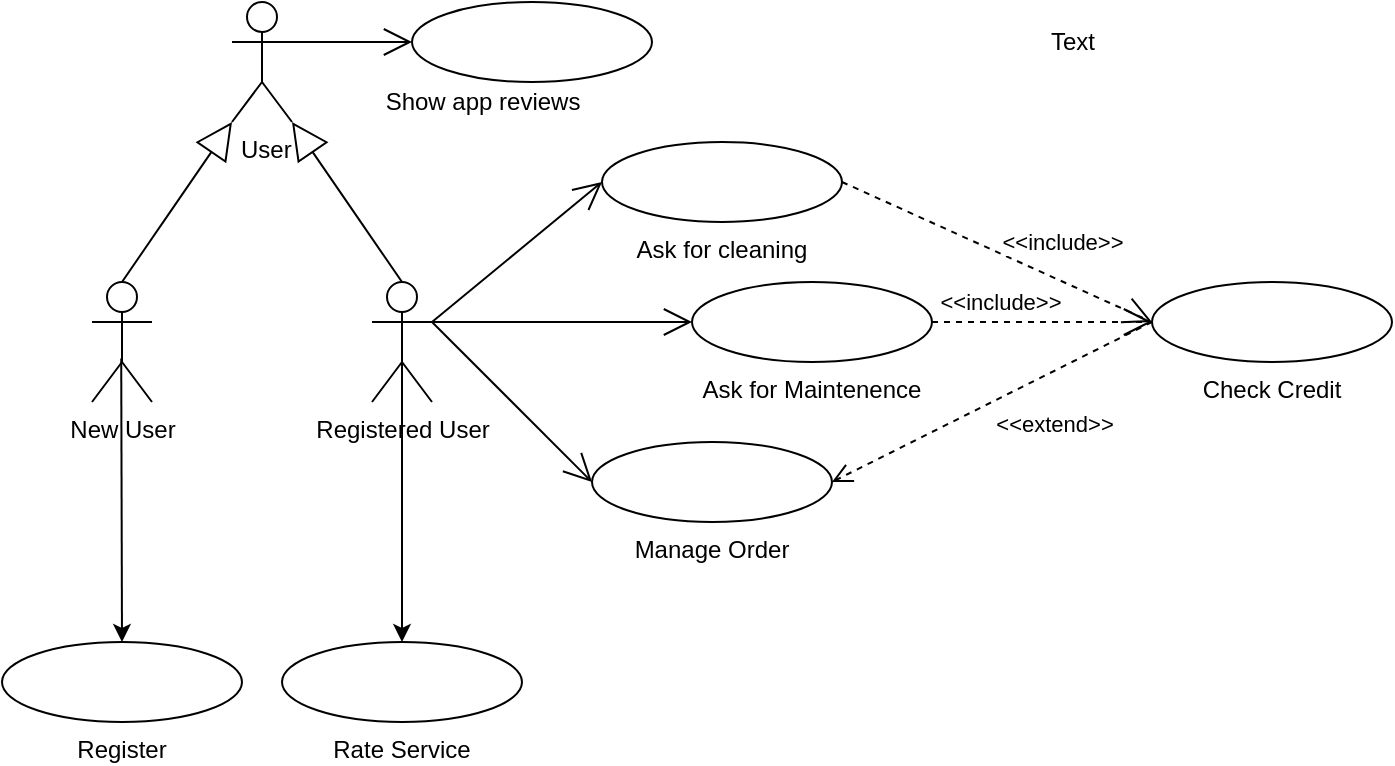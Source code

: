<mxfile version="15.8.7" type="github" pages="5">
  <diagram name="case diagram" id="Gijq7qDvpiLWK-LD0Xt9">
    <mxGraphModel dx="1422" dy="766" grid="1" gridSize="10" guides="1" tooltips="1" connect="1" arrows="1" fold="1" page="1" pageScale="1" pageWidth="850" pageHeight="1100" math="0" shadow="0">
      <root>
        <mxCell id="0" />
        <mxCell id="1" parent="0" />
        <mxCell id="Y08wk3QRID_6aoynp0Ck-1" value="&amp;nbsp;User" style="shape=umlActor;verticalLabelPosition=bottom;verticalAlign=top;html=1;outlineConnect=0;" parent="1" vertex="1">
          <mxGeometry x="120" y="60" width="30" height="60" as="geometry" />
        </mxCell>
        <mxCell id="Y08wk3QRID_6aoynp0Ck-2" value="New User" style="shape=umlActor;verticalLabelPosition=bottom;verticalAlign=top;html=1;outlineConnect=0;movable=1;" parent="1" vertex="1">
          <mxGeometry x="50" y="200" width="30" height="60" as="geometry" />
        </mxCell>
        <mxCell id="Y08wk3QRID_6aoynp0Ck-4" value="Registered User" style="shape=umlActor;verticalLabelPosition=bottom;verticalAlign=top;html=1;outlineConnect=0;movable=1;" parent="1" vertex="1">
          <mxGeometry x="190" y="200" width="30" height="60" as="geometry" />
        </mxCell>
        <mxCell id="Y08wk3QRID_6aoynp0Ck-7" value="" style="ellipse;whiteSpace=wrap;html=1;" parent="1" vertex="1">
          <mxGeometry x="210" y="60" width="120" height="40" as="geometry" />
        </mxCell>
        <mxCell id="Y08wk3QRID_6aoynp0Ck-8" value="Ask for cleaning" style="ellipse;whiteSpace=wrap;html=1;verticalAlign=top;labelPosition=center;verticalLabelPosition=bottom;align=center;movable=1;" parent="1" vertex="1">
          <mxGeometry x="305" y="130" width="120" height="40" as="geometry" />
        </mxCell>
        <mxCell id="Y08wk3QRID_6aoynp0Ck-15" value="Show app reviews" style="text;html=1;resizable=0;autosize=1;align=center;verticalAlign=middle;points=[];fillColor=none;strokeColor=none;rounded=0;movable=1;" parent="1" vertex="1">
          <mxGeometry x="190" y="100" width="110" height="20" as="geometry" />
        </mxCell>
        <mxCell id="Y08wk3QRID_6aoynp0Ck-20" value="Text" style="text;html=1;resizable=0;autosize=1;align=center;verticalAlign=middle;points=[];fillColor=none;strokeColor=none;rounded=0;" parent="1" vertex="1">
          <mxGeometry x="520" y="70" width="40" height="20" as="geometry" />
        </mxCell>
        <mxCell id="Y08wk3QRID_6aoynp0Ck-23" value="Ask for Maintenence" style="ellipse;whiteSpace=wrap;html=1;verticalAlign=top;labelPosition=center;verticalLabelPosition=bottom;align=center;movable=1;" parent="1" vertex="1">
          <mxGeometry x="350" y="200" width="120" height="40" as="geometry" />
        </mxCell>
        <mxCell id="Y08wk3QRID_6aoynp0Ck-24" value="Manage Order" style="ellipse;whiteSpace=wrap;html=1;verticalAlign=top;labelPosition=center;verticalLabelPosition=bottom;align=center;movable=1;" parent="1" vertex="1">
          <mxGeometry x="300" y="280" width="120" height="40" as="geometry" />
        </mxCell>
        <mxCell id="Y08wk3QRID_6aoynp0Ck-25" value="Rate Service" style="ellipse;whiteSpace=wrap;html=1;verticalAlign=top;labelPosition=center;verticalLabelPosition=bottom;align=center;movable=1;" parent="1" vertex="1">
          <mxGeometry x="145" y="380" width="120" height="40" as="geometry" />
        </mxCell>
        <mxCell id="Y08wk3QRID_6aoynp0Ck-26" value="Register" style="ellipse;whiteSpace=wrap;html=1;verticalAlign=top;labelPosition=center;verticalLabelPosition=bottom;align=center;movable=1;" parent="1" vertex="1">
          <mxGeometry x="5" y="380" width="120" height="40" as="geometry" />
        </mxCell>
        <mxCell id="Y08wk3QRID_6aoynp0Ck-28" value="Check Credit" style="ellipse;whiteSpace=wrap;html=1;verticalAlign=top;labelPosition=center;verticalLabelPosition=bottom;align=center;movable=1;" parent="1" vertex="1">
          <mxGeometry x="580" y="200" width="120" height="40" as="geometry" />
        </mxCell>
        <mxCell id="Y08wk3QRID_6aoynp0Ck-29" value="" style="endArrow=classic;html=1;rounded=0;exitX=0.487;exitY=0.637;exitDx=0;exitDy=0;exitPerimeter=0;entryX=0.5;entryY=0;entryDx=0;entryDy=0;movable=1;" parent="1" source="Y08wk3QRID_6aoynp0Ck-2" target="Y08wk3QRID_6aoynp0Ck-26" edge="1">
          <mxGeometry width="50" height="50" relative="1" as="geometry">
            <mxPoint x="80" y="350" as="sourcePoint" />
            <mxPoint x="130" y="300" as="targetPoint" />
          </mxGeometry>
        </mxCell>
        <mxCell id="Y08wk3QRID_6aoynp0Ck-31" value="" style="endArrow=classic;html=1;rounded=0;entryX=0.5;entryY=0;entryDx=0;entryDy=0;movable=1;exitX=0.5;exitY=0.5;exitDx=0;exitDy=0;exitPerimeter=0;" parent="1" source="Y08wk3QRID_6aoynp0Ck-4" target="Y08wk3QRID_6aoynp0Ck-25" edge="1">
          <mxGeometry width="50" height="50" relative="1" as="geometry">
            <mxPoint x="140" y="250" as="sourcePoint" />
            <mxPoint x="240" y="290" as="targetPoint" />
          </mxGeometry>
        </mxCell>
        <mxCell id="Y08wk3QRID_6aoynp0Ck-34" value="" style="endArrow=block;endSize=16;endFill=0;html=1;rounded=0;exitX=0.5;exitY=0;exitDx=0;exitDy=0;exitPerimeter=0;entryX=0;entryY=1;entryDx=0;entryDy=0;entryPerimeter=0;movable=1;" parent="1" source="Y08wk3QRID_6aoynp0Ck-2" target="Y08wk3QRID_6aoynp0Ck-1" edge="1">
          <mxGeometry width="160" relative="1" as="geometry">
            <mxPoint x="-40" y="170" as="sourcePoint" />
            <mxPoint x="120" y="170" as="targetPoint" />
          </mxGeometry>
        </mxCell>
        <mxCell id="Y08wk3QRID_6aoynp0Ck-35" value="" style="endArrow=block;endSize=16;endFill=0;html=1;rounded=0;exitX=0.5;exitY=0;exitDx=0;exitDy=0;exitPerimeter=0;entryX=1;entryY=1;entryDx=0;entryDy=0;entryPerimeter=0;movable=1;" parent="1" source="Y08wk3QRID_6aoynp0Ck-4" target="Y08wk3QRID_6aoynp0Ck-1" edge="1">
          <mxGeometry width="160" relative="1" as="geometry">
            <mxPoint x="130" y="180" as="sourcePoint" />
            <mxPoint x="290" y="180" as="targetPoint" />
          </mxGeometry>
        </mxCell>
        <mxCell id="XgKdybuxsY9f9tBJWYD8-1" value="&amp;lt;&amp;lt;include&amp;gt;&amp;gt;" style="endArrow=open;endSize=12;dashed=1;rounded=0;entryX=0;entryY=0.5;entryDx=0;entryDy=0;exitX=1;exitY=0.5;exitDx=0;exitDy=0;strokeWidth=1;spacingTop=0;spacing=0;spacingBottom=0;html=1;" parent="1" source="Y08wk3QRID_6aoynp0Ck-8" target="Y08wk3QRID_6aoynp0Ck-28" edge="1">
          <mxGeometry x="0.331" y="18" width="160" relative="1" as="geometry">
            <mxPoint x="430" y="160" as="sourcePoint" />
            <mxPoint x="590" y="160" as="targetPoint" />
            <mxPoint as="offset" />
          </mxGeometry>
        </mxCell>
        <mxCell id="XgKdybuxsY9f9tBJWYD8-2" value="&amp;lt;&amp;lt;extend&amp;gt;&amp;gt;" style="html=1;verticalAlign=bottom;endArrow=open;dashed=1;endSize=8;rounded=0;exitX=0;exitY=0.5;exitDx=0;exitDy=0;entryX=1;entryY=0.5;entryDx=0;entryDy=0;" parent="1" source="Y08wk3QRID_6aoynp0Ck-28" target="Y08wk3QRID_6aoynp0Ck-24" edge="1">
          <mxGeometry x="-0.2" y="31" relative="1" as="geometry">
            <mxPoint x="530" y="320" as="sourcePoint" />
            <mxPoint x="450" y="320" as="targetPoint" />
            <Array as="points">
              <mxPoint x="500" y="260" />
            </Array>
            <mxPoint x="1" as="offset" />
          </mxGeometry>
        </mxCell>
        <mxCell id="XgKdybuxsY9f9tBJWYD8-8" value="&amp;lt;&amp;lt;include&amp;gt;&amp;gt;" style="endArrow=open;endSize=12;dashed=1;rounded=0;exitX=1;exitY=0.5;exitDx=0;exitDy=0;strokeWidth=1;spacingTop=0;spacing=0;spacingBottom=0;html=1;" parent="1" source="Y08wk3QRID_6aoynp0Ck-23" edge="1">
          <mxGeometry x="-0.385" y="10" width="160" relative="1" as="geometry">
            <mxPoint x="420" y="160" as="sourcePoint" />
            <mxPoint x="580" y="220" as="targetPoint" />
            <mxPoint as="offset" />
          </mxGeometry>
        </mxCell>
        <mxCell id="XgKdybuxsY9f9tBJWYD8-9" value="" style="endArrow=open;endFill=1;endSize=12;html=1;rounded=0;fontSize=13;strokeWidth=1;exitX=1;exitY=0.333;exitDx=0;exitDy=0;exitPerimeter=0;entryX=0;entryY=0.5;entryDx=0;entryDy=0;" parent="1" source="Y08wk3QRID_6aoynp0Ck-1" target="Y08wk3QRID_6aoynp0Ck-7" edge="1">
          <mxGeometry width="160" relative="1" as="geometry">
            <mxPoint x="280" y="450" as="sourcePoint" />
            <mxPoint x="440" y="450" as="targetPoint" />
          </mxGeometry>
        </mxCell>
        <mxCell id="XgKdybuxsY9f9tBJWYD8-10" value="" style="endArrow=open;endFill=1;endSize=12;html=1;rounded=0;fontSize=13;strokeWidth=1;entryX=0;entryY=0.5;entryDx=0;entryDy=0;exitX=1;exitY=0.333;exitDx=0;exitDy=0;exitPerimeter=0;" parent="1" source="Y08wk3QRID_6aoynp0Ck-4" target="Y08wk3QRID_6aoynp0Ck-24" edge="1">
          <mxGeometry width="160" relative="1" as="geometry">
            <mxPoint x="200" y="220" as="sourcePoint" />
            <mxPoint x="200" y="90" as="targetPoint" />
          </mxGeometry>
        </mxCell>
        <mxCell id="XgKdybuxsY9f9tBJWYD8-11" value="" style="endArrow=open;endFill=1;endSize=12;html=1;rounded=0;fontSize=13;strokeWidth=1;exitX=1;exitY=0.333;exitDx=0;exitDy=0;exitPerimeter=0;entryX=0;entryY=0.5;entryDx=0;entryDy=0;" parent="1" source="Y08wk3QRID_6aoynp0Ck-4" target="Y08wk3QRID_6aoynp0Ck-8" edge="1">
          <mxGeometry width="160" relative="1" as="geometry">
            <mxPoint x="160" y="100" as="sourcePoint" />
            <mxPoint x="210" y="100" as="targetPoint" />
          </mxGeometry>
        </mxCell>
        <mxCell id="XgKdybuxsY9f9tBJWYD8-12" value="" style="endArrow=open;endFill=1;endSize=12;html=1;rounded=0;fontSize=13;strokeWidth=1;exitX=1;exitY=0.333;exitDx=0;exitDy=0;exitPerimeter=0;entryX=0;entryY=0.5;entryDx=0;entryDy=0;" parent="1" source="Y08wk3QRID_6aoynp0Ck-4" target="Y08wk3QRID_6aoynp0Ck-23" edge="1">
          <mxGeometry width="160" relative="1" as="geometry">
            <mxPoint x="170" y="110" as="sourcePoint" />
            <mxPoint x="220" y="110" as="targetPoint" />
          </mxGeometry>
        </mxCell>
      </root>
    </mxGraphModel>
  </diagram>
  <diagram name="Rate" id="TMRG63shAnXFpiIUeO6N">
    <mxGraphModel dx="1038" dy="579" grid="1" gridSize="10" guides="1" tooltips="1" connect="1" arrows="1" fold="1" page="1" pageScale="1" pageWidth="850" pageHeight="1100" background="none" math="0" shadow="0">
      <root>
        <mxCell id="b0QggLXN9zcAGgmRZ5NT-0" />
        <mxCell id="b0QggLXN9zcAGgmRZ5NT-1" parent="b0QggLXN9zcAGgmRZ5NT-0" />
        <mxCell id="XAcD_1vlL-8pBsXDhlGb-1" value="&lt;b style=&quot;line-height: 1.2&quot;&gt;&lt;font style=&quot;font-size: 15px&quot;&gt;Enter Service ID&lt;/font&gt;&lt;/b&gt;" style="strokeWidth=1;html=1;shape=mxgraph.flowchart.terminator;whiteSpace=wrap;shadow=0;glass=0;sketch=0;gradientColor=none;" parent="b0QggLXN9zcAGgmRZ5NT-1" vertex="1">
          <mxGeometry x="117.5" y="70" width="165" height="50" as="geometry" />
        </mxCell>
        <mxCell id="XAcD_1vlL-8pBsXDhlGb-2" value="" style="ellipse;whiteSpace=wrap;html=1;aspect=fixed;shadow=0;glass=0;sketch=0;strokeColor=default;strokeWidth=0;flipV=1;flipH=1;labelBackgroundColor=default;gradientColor=#ffffff;" parent="b0QggLXN9zcAGgmRZ5NT-1" vertex="1">
          <mxGeometry x="185" y="10" width="30" height="30" as="geometry" />
        </mxCell>
        <mxCell id="XAcD_1vlL-8pBsXDhlGb-3" value="Valid" style="rhombus;whiteSpace=wrap;html=1;shadow=0;glass=0;labelBackgroundColor=default;sketch=0;strokeColor=default;strokeWidth=1;perimeterSpacing=0;" parent="b0QggLXN9zcAGgmRZ5NT-1" vertex="1">
          <mxGeometry x="161.75" y="240" width="80" height="50" as="geometry" />
        </mxCell>
        <mxCell id="dv-Jq8858sxeqTXLYYpY-0" value="&lt;b&gt;&lt;font style=&quot;font-size: 15px&quot;&gt;Search Service&amp;nbsp;&lt;/font&gt;&lt;/b&gt;" style="strokeWidth=1;html=1;shape=mxgraph.flowchart.terminator;whiteSpace=wrap;shadow=0;glass=0;sketch=0;gradientColor=none;fontSize=12;" parent="b0QggLXN9zcAGgmRZ5NT-1" vertex="1">
          <mxGeometry x="121" y="160" width="161.5" height="50" as="geometry" />
        </mxCell>
        <mxCell id="dv-Jq8858sxeqTXLYYpY-1" value="&lt;b&gt;&lt;font style=&quot;font-size: 15px&quot;&gt;Search service&amp;nbsp;&lt;br&gt;appointment&lt;br&gt;&lt;/font&gt;&lt;/b&gt;" style="strokeWidth=1;html=1;shape=mxgraph.flowchart.terminator;whiteSpace=wrap;shadow=0;glass=0;sketch=0;gradientColor=none;" parent="b0QggLXN9zcAGgmRZ5NT-1" vertex="1">
          <mxGeometry x="109.25" y="330" width="185" height="50" as="geometry" />
        </mxCell>
        <mxCell id="dv-Jq8858sxeqTXLYYpY-2" value="&lt;span&gt;Valid&lt;/span&gt;" style="rhombus;whiteSpace=wrap;html=1;shadow=0;glass=0;labelBackgroundColor=default;sketch=0;strokeColor=default;strokeWidth=1;perimeterSpacing=0;" parent="b0QggLXN9zcAGgmRZ5NT-1" vertex="1">
          <mxGeometry x="161.75" y="410" width="80" height="50" as="geometry" />
        </mxCell>
        <mxCell id="dv-Jq8858sxeqTXLYYpY-3" value="&lt;b&gt;&lt;font style=&quot;font-size: 15px&quot;&gt;Rate Service&lt;/font&gt;&lt;/b&gt;" style="strokeWidth=1;html=1;shape=mxgraph.flowchart.terminator;whiteSpace=wrap;shadow=0;glass=0;sketch=0;gradientColor=none;" parent="b0QggLXN9zcAGgmRZ5NT-1" vertex="1">
          <mxGeometry x="109.25" y="500" width="185" height="50" as="geometry" />
        </mxCell>
        <mxCell id="dv-Jq8858sxeqTXLYYpY-6" value="" style="endArrow=open;endFill=1;endSize=12;html=1;rounded=0;exitX=0.5;exitY=1;exitDx=0;exitDy=0;exitPerimeter=0;entryX=0.5;entryY=0;entryDx=0;entryDy=0;" parent="b0QggLXN9zcAGgmRZ5NT-1" source="dv-Jq8858sxeqTXLYYpY-0" target="XAcD_1vlL-8pBsXDhlGb-3" edge="1">
          <mxGeometry width="160" relative="1" as="geometry">
            <mxPoint x="250" y="220" as="sourcePoint" />
            <mxPoint x="410" y="220" as="targetPoint" />
          </mxGeometry>
        </mxCell>
        <mxCell id="dv-Jq8858sxeqTXLYYpY-7" value="" style="endArrow=open;endFill=1;endSize=12;html=1;rounded=0;exitX=0.5;exitY=1;exitDx=0;exitDy=0;entryX=0.5;entryY=0;entryDx=0;entryDy=0;entryPerimeter=0;" parent="b0QggLXN9zcAGgmRZ5NT-1" source="XAcD_1vlL-8pBsXDhlGb-2" target="XAcD_1vlL-8pBsXDhlGb-1" edge="1">
          <mxGeometry width="160" relative="1" as="geometry">
            <mxPoint x="260" y="70" as="sourcePoint" />
            <mxPoint x="420" y="70" as="targetPoint" />
          </mxGeometry>
        </mxCell>
        <mxCell id="dv-Jq8858sxeqTXLYYpY-8" value="" style="endArrow=open;endFill=1;endSize=12;html=1;rounded=0;exitX=0.5;exitY=1;exitDx=0;exitDy=0;exitPerimeter=0;" parent="b0QggLXN9zcAGgmRZ5NT-1" source="XAcD_1vlL-8pBsXDhlGb-1" edge="1">
          <mxGeometry width="160" relative="1" as="geometry">
            <mxPoint x="199.5" y="140" as="sourcePoint" />
            <mxPoint x="200" y="160" as="targetPoint" />
            <Array as="points" />
          </mxGeometry>
        </mxCell>
        <mxCell id="dv-Jq8858sxeqTXLYYpY-9" value="yes" style="endArrow=open;endFill=1;endSize=12;html=1;rounded=0;entryX=0.5;entryY=0;entryDx=0;entryDy=0;entryPerimeter=0;exitX=0.5;exitY=1;exitDx=0;exitDy=0;" parent="b0QggLXN9zcAGgmRZ5NT-1" source="XAcD_1vlL-8pBsXDhlGb-3" target="dv-Jq8858sxeqTXLYYpY-1" edge="1">
          <mxGeometry x="-0.333" y="18" width="160" relative="1" as="geometry">
            <mxPoint x="200" y="300" as="sourcePoint" />
            <mxPoint x="211.75" y="260" as="targetPoint" />
            <mxPoint as="offset" />
          </mxGeometry>
        </mxCell>
        <mxCell id="dv-Jq8858sxeqTXLYYpY-10" value="yes" style="endArrow=open;endFill=1;endSize=12;html=1;rounded=0;exitX=0.5;exitY=1;exitDx=0;exitDy=0;entryX=0.5;entryY=0;entryDx=0;entryDy=0;entryPerimeter=0;" parent="b0QggLXN9zcAGgmRZ5NT-1" source="dv-Jq8858sxeqTXLYYpY-2" target="dv-Jq8858sxeqTXLYYpY-3" edge="1">
          <mxGeometry x="-0.007" y="-12" width="160" relative="1" as="geometry">
            <mxPoint x="189.5" y="470" as="sourcePoint" />
            <mxPoint x="189.5" y="530" as="targetPoint" />
            <Array as="points">
              <mxPoint x="202" y="480" />
            </Array>
            <mxPoint as="offset" />
          </mxGeometry>
        </mxCell>
        <mxCell id="dv-Jq8858sxeqTXLYYpY-13" style="edgeStyle=orthogonalEdgeStyle;rounded=0;orthogonalLoop=1;jettySize=auto;html=1;exitX=0.5;exitY=1;exitDx=0;exitDy=0;fontSize=14;fontColor=default;" parent="b0QggLXN9zcAGgmRZ5NT-1" edge="1">
          <mxGeometry relative="1" as="geometry">
            <mxPoint x="510" y="260" as="sourcePoint" />
            <mxPoint x="510" y="260" as="targetPoint" />
          </mxGeometry>
        </mxCell>
        <mxCell id="dv-Jq8858sxeqTXLYYpY-14" value="&lt;p style=&quot;line-height: 1.7&quot;&gt;Services&lt;br&gt;[Reated]&lt;/p&gt;" style="whiteSpace=wrap;html=1;aspect=fixed;rounded=0;shadow=0;glass=0;labelBackgroundColor=#FFFFFF;labelBorderColor=none;sketch=0;fontSize=14;fontColor=default;strokeColor=rgba(0, 0, 0, 1);strokeWidth=1;fillColor=default;gradientColor=none;" parent="b0QggLXN9zcAGgmRZ5NT-1" vertex="1">
          <mxGeometry x="470" y="480" width="80" height="80" as="geometry" />
        </mxCell>
        <mxCell id="dv-Jq8858sxeqTXLYYpY-15" value="&lt;p style=&quot;line-height: 1.7&quot;&gt;Services&lt;br&gt;[Confirmed]&lt;/p&gt;" style="whiteSpace=wrap;html=1;aspect=fixed;rounded=0;shadow=0;glass=0;labelBackgroundColor=#FFFFFF;labelBorderColor=none;sketch=0;fontSize=14;fontColor=default;strokeColor=rgba(0, 0, 0, 1);strokeWidth=1;fillColor=default;gradientColor=none;" parent="b0QggLXN9zcAGgmRZ5NT-1" vertex="1">
          <mxGeometry x="460" y="145" width="80" height="80" as="geometry" />
        </mxCell>
        <mxCell id="dv-Jq8858sxeqTXLYYpY-16" value="" style="endArrow=open;endSize=12;dashed=1;html=1;rounded=0;fontSize=14;fontColor=default;exitX=0;exitY=0.5;exitDx=0;exitDy=0;entryX=1;entryY=0.5;entryDx=0;entryDy=0;entryPerimeter=0;" parent="b0QggLXN9zcAGgmRZ5NT-1" source="dv-Jq8858sxeqTXLYYpY-15" target="dv-Jq8858sxeqTXLYYpY-0" edge="1">
          <mxGeometry width="160" relative="1" as="geometry">
            <mxPoint x="370" y="240" as="sourcePoint" />
            <mxPoint x="430" y="120" as="targetPoint" />
          </mxGeometry>
        </mxCell>
        <mxCell id="dv-Jq8858sxeqTXLYYpY-18" value="" style="endArrow=open;endFill=1;endSize=12;html=1;rounded=0;entryX=0.5;entryY=0;entryDx=0;entryDy=0;exitX=0.5;exitY=1;exitDx=0;exitDy=0;exitPerimeter=0;" parent="b0QggLXN9zcAGgmRZ5NT-1" source="dv-Jq8858sxeqTXLYYpY-1" target="dv-Jq8858sxeqTXLYYpY-2" edge="1">
          <mxGeometry width="160" relative="1" as="geometry">
            <mxPoint x="201.25" y="395" as="sourcePoint" />
            <mxPoint x="201.25" y="425" as="targetPoint" />
          </mxGeometry>
        </mxCell>
        <mxCell id="dv-Jq8858sxeqTXLYYpY-19" value="No" style="endArrow=open;endFill=1;endSize=12;html=1;rounded=0;entryX=0;entryY=0.5;entryDx=0;entryDy=0;entryPerimeter=0;exitX=0;exitY=0.5;exitDx=0;exitDy=0;" parent="b0QggLXN9zcAGgmRZ5NT-1" target="XAcD_1vlL-8pBsXDhlGb-1" edge="1" source="XAcD_1vlL-8pBsXDhlGb-3">
          <mxGeometry x="0.008" y="-9" width="160" relative="1" as="geometry">
            <mxPoint x="161.75" y="275" as="sourcePoint" />
            <mxPoint x="81.75" y="105" as="targetPoint" />
            <Array as="points">
              <mxPoint x="80" y="265" />
              <mxPoint x="80" y="105" />
              <mxPoint x="80" y="95" />
            </Array>
            <mxPoint as="offset" />
          </mxGeometry>
        </mxCell>
        <mxCell id="dv-Jq8858sxeqTXLYYpY-20" value="" style="endArrow=open;endFill=1;endSize=12;html=1;rounded=0;entryX=1;entryY=0.5;entryDx=0;entryDy=0;entryPerimeter=0;exitX=1;exitY=0.5;exitDx=0;exitDy=0;" parent="b0QggLXN9zcAGgmRZ5NT-1" source="dv-Jq8858sxeqTXLYYpY-2" target="XAcD_1vlL-8pBsXDhlGb-1" edge="1">
          <mxGeometry width="160" relative="1" as="geometry">
            <mxPoint x="411.75" y="300" as="sourcePoint" />
            <mxPoint x="367.5" y="130" as="targetPoint" />
            <Array as="points">
              <mxPoint x="320" y="430" />
              <mxPoint x="320" y="95" />
            </Array>
          </mxGeometry>
        </mxCell>
        <mxCell id="WsIFQlu_9p5Lp-gEpRrY-0" value="No" style="edgeLabel;html=1;align=center;verticalAlign=middle;resizable=0;points=[];fontSize=13;" vertex="1" connectable="0" parent="dv-Jq8858sxeqTXLYYpY-20">
          <mxGeometry x="-0.926" y="-1" relative="1" as="geometry">
            <mxPoint y="9" as="offset" />
          </mxGeometry>
        </mxCell>
        <mxCell id="dv-Jq8858sxeqTXLYYpY-21" value="" style="endArrow=open;endSize=12;dashed=1;html=1;rounded=0;fontSize=14;fontColor=default;entryX=1;entryY=0.5;entryDx=0;entryDy=0;entryPerimeter=0;exitX=0;exitY=0.5;exitDx=0;exitDy=0;" parent="b0QggLXN9zcAGgmRZ5NT-1" source="dv-Jq8858sxeqTXLYYpY-15" target="dv-Jq8858sxeqTXLYYpY-1" edge="1">
          <mxGeometry width="160" relative="1" as="geometry">
            <mxPoint x="490" y="200" as="sourcePoint" />
            <mxPoint x="292.5" y="195" as="targetPoint" />
          </mxGeometry>
        </mxCell>
        <mxCell id="dv-Jq8858sxeqTXLYYpY-22" value="" style="endArrow=open;endSize=12;dashed=1;html=1;rounded=0;fontSize=14;fontColor=default;exitX=1;exitY=0.5;exitDx=0;exitDy=0;exitPerimeter=0;" parent="b0QggLXN9zcAGgmRZ5NT-1" source="dv-Jq8858sxeqTXLYYpY-3" target="dv-Jq8858sxeqTXLYYpY-14" edge="1">
          <mxGeometry width="160" relative="1" as="geometry">
            <mxPoint x="470" y="195" as="sourcePoint" />
            <mxPoint x="304.25" y="365" as="targetPoint" />
          </mxGeometry>
        </mxCell>
        <mxCell id="dv-Jq8858sxeqTXLYYpY-23" value="" style="endArrow=open;endFill=1;endSize=12;html=1;rounded=0;exitX=0.5;exitY=1;exitDx=0;exitDy=0;exitPerimeter=0;" parent="b0QggLXN9zcAGgmRZ5NT-1" edge="1">
          <mxGeometry width="160" relative="1" as="geometry">
            <mxPoint x="204.5" y="550" as="sourcePoint" />
            <mxPoint x="205" y="590" as="targetPoint" />
          </mxGeometry>
        </mxCell>
        <mxCell id="v8cljdjWbYBeCcfQ_oQM-0" value="" style="ellipse;html=1;shape=endState;fillColor=#000000;strokeColor=#000000;rounded=0;shadow=0;glass=0;labelBackgroundColor=#FFFFFF;labelBorderColor=none;sketch=0;fontSize=15;fontColor=default;" parent="b0QggLXN9zcAGgmRZ5NT-1" vertex="1">
          <mxGeometry x="190" y="590" width="30" height="30" as="geometry" />
        </mxCell>
      </root>
    </mxGraphModel>
  </diagram>
  <diagram name="Manage order" id="ko_hyI5oavHqfkpgsBJA">
    <mxGraphModel dx="1888" dy="579" grid="1" gridSize="10" guides="1" tooltips="1" connect="1" arrows="1" fold="1" page="1" pageScale="1" pageWidth="850" pageHeight="1100" math="0" shadow="0">
      <root>
        <mxCell id="N_t8KZCiBVK5XBM3zFKJ-0" />
        <mxCell id="N_t8KZCiBVK5XBM3zFKJ-1" parent="N_t8KZCiBVK5XBM3zFKJ-0" />
        <mxCell id="SAYP95cXtW0g4xM-LkZd-0" value="&lt;b style=&quot;line-height: 1.2&quot;&gt;&lt;font style=&quot;font-size: 15px&quot;&gt;Enter Service ID&lt;/font&gt;&lt;/b&gt;" style="strokeWidth=1;html=1;shape=mxgraph.flowchart.terminator;whiteSpace=wrap;shadow=0;glass=0;sketch=0;gradientColor=none;spacingLeft=0;" parent="N_t8KZCiBVK5XBM3zFKJ-1" vertex="1">
          <mxGeometry x="117.5" y="80" width="165" height="50" as="geometry" />
        </mxCell>
        <mxCell id="SAYP95cXtW0g4xM-LkZd-1" value="" style="ellipse;whiteSpace=wrap;html=1;aspect=fixed;shadow=0;glass=0;sketch=0;strokeColor=default;strokeWidth=0;flipV=1;flipH=1;labelBackgroundColor=default;gradientColor=#ffffff;spacingLeft=0;" parent="N_t8KZCiBVK5XBM3zFKJ-1" vertex="1">
          <mxGeometry x="185" y="10" width="30" height="30" as="geometry" />
        </mxCell>
        <mxCell id="SAYP95cXtW0g4xM-LkZd-2" value="valid" style="rhombus;whiteSpace=wrap;html=1;shadow=0;glass=0;labelBackgroundColor=default;sketch=0;strokeColor=default;strokeWidth=1;perimeterSpacing=0;spacingLeft=0;" parent="N_t8KZCiBVK5XBM3zFKJ-1" vertex="1">
          <mxGeometry x="161.75" y="240" width="80" height="50" as="geometry" />
        </mxCell>
        <mxCell id="SAYP95cXtW0g4xM-LkZd-3" value="&lt;b&gt;&lt;font style=&quot;font-size: 15px&quot;&gt;Search ID&lt;/font&gt;&lt;/b&gt;" style="strokeWidth=1;html=1;shape=mxgraph.flowchart.terminator;whiteSpace=wrap;shadow=0;glass=0;sketch=0;gradientColor=none;fontSize=12;spacingLeft=0;" parent="N_t8KZCiBVK5XBM3zFKJ-1" vertex="1">
          <mxGeometry x="121" y="160" width="161.5" height="50" as="geometry" />
        </mxCell>
        <mxCell id="SAYP95cXtW0g4xM-LkZd-5" value="" style="rhombus;whiteSpace=wrap;html=1;shadow=0;glass=0;labelBackgroundColor=default;sketch=0;strokeColor=default;strokeWidth=1;perimeterSpacing=0;spacingLeft=0;" parent="N_t8KZCiBVK5XBM3zFKJ-1" vertex="1">
          <mxGeometry x="161.75" y="410" width="80" height="50" as="geometry" />
        </mxCell>
        <mxCell id="SAYP95cXtW0g4xM-LkZd-8" value="" style="endArrow=open;endFill=1;endSize=12;html=1;rounded=0;exitX=0.5;exitY=1;exitDx=0;exitDy=0;exitPerimeter=0;entryX=0.5;entryY=0;entryDx=0;entryDy=0;spacingLeft=0;" parent="N_t8KZCiBVK5XBM3zFKJ-1" source="SAYP95cXtW0g4xM-LkZd-3" target="SAYP95cXtW0g4xM-LkZd-2" edge="1">
          <mxGeometry width="160" relative="1" as="geometry">
            <mxPoint x="250" y="220" as="sourcePoint" />
            <mxPoint x="410" y="220" as="targetPoint" />
          </mxGeometry>
        </mxCell>
        <mxCell id="SAYP95cXtW0g4xM-LkZd-9" value="" style="endArrow=open;endFill=1;endSize=12;html=1;rounded=0;exitX=0.5;exitY=1;exitDx=0;exitDy=0;entryX=0.5;entryY=0;entryDx=0;entryDy=0;entryPerimeter=0;spacingLeft=0;" parent="N_t8KZCiBVK5XBM3zFKJ-1" source="SAYP95cXtW0g4xM-LkZd-1" target="SAYP95cXtW0g4xM-LkZd-0" edge="1">
          <mxGeometry width="160" relative="1" as="geometry">
            <mxPoint x="260" y="70" as="sourcePoint" />
            <mxPoint x="420" y="70" as="targetPoint" />
          </mxGeometry>
        </mxCell>
        <mxCell id="SAYP95cXtW0g4xM-LkZd-10" value="" style="endArrow=open;endFill=1;endSize=12;html=1;rounded=0;exitX=0.5;exitY=1;exitDx=0;exitDy=0;exitPerimeter=0;spacingLeft=0;" parent="N_t8KZCiBVK5XBM3zFKJ-1" source="SAYP95cXtW0g4xM-LkZd-0" edge="1">
          <mxGeometry width="160" relative="1" as="geometry">
            <mxPoint x="199.5" y="140" as="sourcePoint" />
            <mxPoint x="200" y="160" as="targetPoint" />
            <Array as="points" />
          </mxGeometry>
        </mxCell>
        <mxCell id="SAYP95cXtW0g4xM-LkZd-11" value="yes" style="endArrow=open;endFill=1;endSize=12;html=1;rounded=0;entryX=0.5;entryY=0;entryDx=0;entryDy=0;entryPerimeter=0;exitX=0.5;exitY=1;exitDx=0;exitDy=0;spacingLeft=0;" parent="N_t8KZCiBVK5XBM3zFKJ-1" source="SAYP95cXtW0g4xM-LkZd-2" target="SAYP95cXtW0g4xM-LkZd-4" edge="1">
          <mxGeometry x="-0.5" y="18" width="160" relative="1" as="geometry">
            <mxPoint x="200" y="300" as="sourcePoint" />
            <mxPoint x="211.75" y="260" as="targetPoint" />
            <mxPoint as="offset" />
          </mxGeometry>
        </mxCell>
        <mxCell id="SAYP95cXtW0g4xM-LkZd-12" value="[Edit]" style="endArrow=open;endFill=1;endSize=12;html=1;rounded=0;spacingLeft=0;exitX=0;exitY=0.5;exitDx=0;exitDy=0;entryX=0.5;entryY=0;entryDx=0;entryDy=0;entryPerimeter=0;fontSize=13;" parent="N_t8KZCiBVK5XBM3zFKJ-1" source="SAYP95cXtW0g4xM-LkZd-5" edge="1">
          <mxGeometry x="-0.002" y="-15" width="160" relative="1" as="geometry">
            <mxPoint x="121" y="435" as="sourcePoint" />
            <mxPoint x="42.5" y="480" as="targetPoint" />
            <Array as="points">
              <mxPoint x="43" y="435" />
            </Array>
            <mxPoint as="offset" />
          </mxGeometry>
        </mxCell>
        <mxCell id="SAYP95cXtW0g4xM-LkZd-13" style="edgeStyle=orthogonalEdgeStyle;rounded=0;orthogonalLoop=1;jettySize=auto;html=1;exitX=0.5;exitY=1;exitDx=0;exitDy=0;fontSize=14;fontColor=default;spacingLeft=0;" parent="N_t8KZCiBVK5XBM3zFKJ-1" edge="1">
          <mxGeometry relative="1" as="geometry">
            <mxPoint x="510" y="260" as="sourcePoint" />
            <mxPoint x="510" y="260" as="targetPoint" />
          </mxGeometry>
        </mxCell>
        <mxCell id="SAYP95cXtW0g4xM-LkZd-14" value="&lt;p style=&quot;line-height: 1.7&quot;&gt;Services&lt;br&gt;[canceled]&lt;/p&gt;" style="whiteSpace=wrap;html=1;aspect=fixed;rounded=0;shadow=0;glass=0;labelBackgroundColor=#FFFFFF;labelBorderColor=none;sketch=0;fontSize=14;fontColor=default;strokeColor=rgba(0, 0, 0, 1);strokeWidth=1;fillColor=default;gradientColor=none;" parent="N_t8KZCiBVK5XBM3zFKJ-1" vertex="1">
          <mxGeometry x="440" y="600" width="80" height="80" as="geometry" />
        </mxCell>
        <mxCell id="SAYP95cXtW0g4xM-LkZd-15" value="&lt;p style=&quot;line-height: 1.7&quot;&gt;Services&lt;br&gt;[Confirmed]&lt;/p&gt;" style="whiteSpace=wrap;html=1;aspect=fixed;rounded=0;shadow=0;glass=0;labelBackgroundColor=#FFFFFF;labelBorderColor=none;sketch=0;fontSize=14;fontColor=default;strokeColor=rgba(0, 0, 0, 1);strokeWidth=1;fillColor=default;gradientColor=none;spacingLeft=0;" parent="N_t8KZCiBVK5XBM3zFKJ-1" vertex="1">
          <mxGeometry x="460" y="145" width="80" height="80" as="geometry" />
        </mxCell>
        <mxCell id="SAYP95cXtW0g4xM-LkZd-16" value="" style="endArrow=open;endSize=12;dashed=1;html=1;rounded=0;fontSize=14;fontColor=default;exitX=0;exitY=0.5;exitDx=0;exitDy=0;entryX=1;entryY=0.5;entryDx=0;entryDy=0;entryPerimeter=0;spacingLeft=0;" parent="N_t8KZCiBVK5XBM3zFKJ-1" source="SAYP95cXtW0g4xM-LkZd-15" target="SAYP95cXtW0g4xM-LkZd-3" edge="1">
          <mxGeometry width="160" relative="1" as="geometry">
            <mxPoint x="370" y="240" as="sourcePoint" />
            <mxPoint x="430" y="120" as="targetPoint" />
          </mxGeometry>
        </mxCell>
        <mxCell id="SAYP95cXtW0g4xM-LkZd-17" value="" style="endArrow=open;endFill=1;endSize=12;html=1;rounded=0;entryX=0.5;entryY=0;entryDx=0;entryDy=0;exitX=0.5;exitY=1;exitDx=0;exitDy=0;exitPerimeter=0;spacingLeft=0;" parent="N_t8KZCiBVK5XBM3zFKJ-1" source="SAYP95cXtW0g4xM-LkZd-4" target="SAYP95cXtW0g4xM-LkZd-5" edge="1">
          <mxGeometry width="160" relative="1" as="geometry">
            <mxPoint x="201.25" y="395" as="sourcePoint" />
            <mxPoint x="201.25" y="425" as="targetPoint" />
          </mxGeometry>
        </mxCell>
        <mxCell id="SAYP95cXtW0g4xM-LkZd-18" value="No" style="endArrow=open;endFill=1;endSize=12;html=1;rounded=0;entryX=0;entryY=0.5;entryDx=0;entryDy=0;entryPerimeter=0;spacingLeft=0;exitX=0;exitY=0.5;exitDx=0;exitDy=0;" parent="N_t8KZCiBVK5XBM3zFKJ-1" target="SAYP95cXtW0g4xM-LkZd-0" edge="1" source="SAYP95cXtW0g4xM-LkZd-2">
          <mxGeometry x="0.007" y="-19" width="160" relative="1" as="geometry">
            <mxPoint x="161.75" y="275" as="sourcePoint" />
            <mxPoint x="81.75" y="105" as="targetPoint" />
            <Array as="points">
              <mxPoint x="80" y="265" />
              <mxPoint x="80" y="105" />
            </Array>
            <mxPoint as="offset" />
          </mxGeometry>
        </mxCell>
        <mxCell id="SAYP95cXtW0g4xM-LkZd-20" value="" style="endArrow=open;endSize=12;dashed=1;html=1;rounded=0;fontSize=14;fontColor=default;entryX=1;entryY=0;entryDx=0;entryDy=0;exitX=0.5;exitY=1;exitDx=0;exitDy=0;spacingLeft=0;exitPerimeter=0;" parent="N_t8KZCiBVK5XBM3zFKJ-1" target="SAYP95cXtW0g4xM-LkZd-32" edge="1">
          <mxGeometry width="160" relative="1" as="geometry">
            <mxPoint x="42.5" y="545" as="sourcePoint" />
            <mxPoint x="292.5" y="195" as="targetPoint" />
          </mxGeometry>
        </mxCell>
        <mxCell id="SAYP95cXtW0g4xM-LkZd-22" value="" style="endArrow=open;endFill=1;endSize=12;html=1;rounded=0;exitX=1;exitY=0.5;exitDx=0;exitDy=0;spacingLeft=0;entryX=0.5;entryY=0;entryDx=0;entryDy=0;entryPerimeter=0;" parent="N_t8KZCiBVK5XBM3zFKJ-1" source="SAYP95cXtW0g4xM-LkZd-5" target="SAYP95cXtW0g4xM-LkZd-23" edge="1">
          <mxGeometry width="160" relative="1" as="geometry">
            <mxPoint x="204.5" y="550" as="sourcePoint" />
            <mxPoint x="205" y="590" as="targetPoint" />
            <Array as="points">
              <mxPoint x="365" y="435" />
            </Array>
          </mxGeometry>
        </mxCell>
        <mxCell id="6IVsGtzzmcIHIJtL715E-0" value="[cancel]" style="edgeLabel;html=1;align=center;verticalAlign=middle;resizable=0;points=[];fontSize=13;" vertex="1" connectable="0" parent="SAYP95cXtW0g4xM-LkZd-22">
          <mxGeometry x="-0.393" y="4" relative="1" as="geometry">
            <mxPoint x="2" y="-11" as="offset" />
          </mxGeometry>
        </mxCell>
        <mxCell id="SAYP95cXtW0g4xM-LkZd-23" value="&lt;b&gt;&lt;font style=&quot;font-size: 15px&quot;&gt;cancel service&lt;br&gt;&lt;br&gt;do/Delete Service&lt;br&gt;&lt;/font&gt;&lt;/b&gt;" style="strokeWidth=1;html=1;shape=mxgraph.flowchart.terminator;whiteSpace=wrap;shadow=0;glass=0;sketch=0;gradientColor=none;spacingLeft=0;" parent="N_t8KZCiBVK5XBM3zFKJ-1" vertex="1">
          <mxGeometry x="250" y="480" width="230" height="70" as="geometry" />
        </mxCell>
        <mxCell id="SAYP95cXtW0g4xM-LkZd-26" value="" style="endArrow=open;endFill=1;endSize=12;html=1;rounded=0;exitX=0.5;exitY=1;exitDx=0;exitDy=0;spacingLeft=0;exitPerimeter=0;entryX=0.5;entryY=0;entryDx=0;entryDy=0;" parent="N_t8KZCiBVK5XBM3zFKJ-1" edge="1">
          <mxGeometry width="160" relative="1" as="geometry">
            <mxPoint x="42.5" y="545" as="sourcePoint" />
            <mxPoint x="42.5" y="600" as="targetPoint" />
          </mxGeometry>
        </mxCell>
        <mxCell id="SAYP95cXtW0g4xM-LkZd-27" value="" style="endArrow=open;endFill=1;endSize=12;html=1;rounded=0;entryX=0.5;entryY=0;entryDx=0;entryDy=0;entryPerimeter=0;exitX=0.5;exitY=1;exitDx=0;exitDy=0;spacingLeft=0;startArrow=none;" parent="N_t8KZCiBVK5XBM3zFKJ-1" source="SAYP95cXtW0g4xM-LkZd-4" edge="1">
          <mxGeometry width="160" relative="1" as="geometry">
            <mxPoint x="221.75" y="320" as="sourcePoint" />
            <mxPoint x="221.75" y="350" as="targetPoint" />
          </mxGeometry>
        </mxCell>
        <mxCell id="SAYP95cXtW0g4xM-LkZd-4" value="&lt;b&gt;&lt;font style=&quot;font-size: 15px&quot;&gt;Deal With Order&lt;/font&gt;&lt;/b&gt;" style="strokeWidth=1;html=1;shape=mxgraph.flowchart.terminator;whiteSpace=wrap;shadow=0;glass=0;sketch=0;gradientColor=none;spacingLeft=0;" parent="N_t8KZCiBVK5XBM3zFKJ-1" vertex="1">
          <mxGeometry x="109.25" y="330" width="185" height="50" as="geometry" />
        </mxCell>
        <mxCell id="SAYP95cXtW0g4xM-LkZd-30" value="" style="endArrow=open;endFill=1;endSize=12;html=1;rounded=0;entryX=0.5;entryY=0;entryDx=0;entryDy=0;exitX=0.5;exitY=1;exitDx=0;exitDy=0;spacingLeft=0;exitPerimeter=0;" parent="N_t8KZCiBVK5XBM3zFKJ-1" source="SAYP95cXtW0g4xM-LkZd-23" edge="1" target="3zZxTnDf9tjzDIq3mu0G-1">
          <mxGeometry width="160" relative="1" as="geometry">
            <mxPoint x="310" y="560" as="sourcePoint" />
            <mxPoint x="362.5" y="600" as="targetPoint" />
          </mxGeometry>
        </mxCell>
        <mxCell id="SAYP95cXtW0g4xM-LkZd-31" value="" style="endArrow=open;endSize=12;dashed=1;html=1;rounded=0;fontSize=14;fontColor=default;entryX=0;entryY=0;entryDx=0;entryDy=0;exitX=0.5;exitY=1;exitDx=0;exitDy=0;spacingLeft=0;exitPerimeter=0;" parent="N_t8KZCiBVK5XBM3zFKJ-1" source="SAYP95cXtW0g4xM-LkZd-23" target="SAYP95cXtW0g4xM-LkZd-14" edge="1">
          <mxGeometry width="160" relative="1" as="geometry">
            <mxPoint x="284.63" y="580" as="sourcePoint" />
            <mxPoint x="118.88" y="750" as="targetPoint" />
          </mxGeometry>
        </mxCell>
        <mxCell id="SAYP95cXtW0g4xM-LkZd-32" value="&lt;p style=&quot;line-height: 1.7&quot;&gt;Services&lt;br&gt;[Updated]&lt;/p&gt;" style="whiteSpace=wrap;html=1;aspect=fixed;rounded=0;shadow=0;glass=0;labelBackgroundColor=#FFFFFF;labelBorderColor=none;sketch=0;fontSize=14;fontColor=default;strokeColor=rgba(0, 0, 0, 1);strokeWidth=1;fillColor=default;gradientColor=none;" parent="N_t8KZCiBVK5XBM3zFKJ-1" vertex="1">
          <mxGeometry x="-120" y="600" width="80" height="80" as="geometry" />
        </mxCell>
        <mxCell id="3zZxTnDf9tjzDIq3mu0G-0" value="" style="ellipse;html=1;shape=endState;fillColor=#000000;strokeColor=#000000;rounded=0;shadow=0;glass=0;labelBackgroundColor=#FFFFFF;labelBorderColor=none;sketch=0;fontSize=15;fontColor=default;" parent="N_t8KZCiBVK5XBM3zFKJ-1" vertex="1">
          <mxGeometry x="27.5" y="600" width="30" height="30" as="geometry" />
        </mxCell>
        <mxCell id="3zZxTnDf9tjzDIq3mu0G-1" value="" style="ellipse;html=1;shape=endState;fillColor=#000000;strokeColor=#000000;rounded=0;shadow=0;glass=0;labelBackgroundColor=#FFFFFF;labelBorderColor=none;sketch=0;fontSize=15;fontColor=default;" parent="N_t8KZCiBVK5XBM3zFKJ-1" vertex="1">
          <mxGeometry x="350" y="600" width="30" height="30" as="geometry" />
        </mxCell>
        <mxCell id="EXXmCRgLyTa1QRcNySow-0" value="" style="line;strokeWidth=1;fillColor=none;align=left;verticalAlign=middle;spacingTop=-1;spacingLeft=3;spacingRight=3;rotatable=0;labelPosition=right;points=[];portConstraint=eastwest;fontSize=13;" vertex="1" parent="N_t8KZCiBVK5XBM3zFKJ-1">
          <mxGeometry x="310" y="508.5" width="130" height="8" as="geometry" />
        </mxCell>
        <mxCell id="EXXmCRgLyTa1QRcNySow-2" value="&lt;b&gt;&lt;font style=&quot;font-size: 15px&quot;&gt;change service info&lt;br&gt;&lt;br&gt;do/Display Service details&lt;br&gt;&lt;/font&gt;&lt;/b&gt;" style="strokeWidth=1;html=1;shape=mxgraph.flowchart.terminator;whiteSpace=wrap;shadow=0;glass=0;sketch=0;gradientColor=none;spacingLeft=0;" vertex="1" parent="N_t8KZCiBVK5XBM3zFKJ-1">
          <mxGeometry x="-72.5" y="477.5" width="230" height="70" as="geometry" />
        </mxCell>
        <mxCell id="EXXmCRgLyTa1QRcNySow-3" value="" style="line;strokeWidth=1;fillColor=none;align=left;verticalAlign=middle;spacingTop=-1;spacingLeft=3;spacingRight=3;rotatable=0;labelPosition=right;points=[];portConstraint=eastwest;fontSize=13;" vertex="1" parent="N_t8KZCiBVK5XBM3zFKJ-1">
          <mxGeometry x="-20.75" y="511" width="130" height="8" as="geometry" />
        </mxCell>
      </root>
    </mxGraphModel>
  </diagram>
  <diagram name="Maintenence" id="qJ6mB82yMb3jVxj7R7XK">
    <mxGraphModel dx="1038" dy="579" grid="1" gridSize="10" guides="1" tooltips="1" connect="1" arrows="1" fold="1" page="1" pageScale="1" pageWidth="850" pageHeight="1100" math="0" shadow="0">
      <root>
        <mxCell id="ZwOG00JlN9IAfpsnJ3Wa-0" />
        <mxCell id="ZwOG00JlN9IAfpsnJ3Wa-1" parent="ZwOG00JlN9IAfpsnJ3Wa-0" />
        <mxCell id="pjKoRONGiJRXLThuw6O9-0" value="&lt;b style=&quot;line-height: 1.2&quot;&gt;&lt;font style=&quot;font-size: 15px&quot;&gt;Choose Service&lt;/font&gt;&lt;/b&gt;" style="strokeWidth=1;html=1;shape=mxgraph.flowchart.terminator;whiteSpace=wrap;shadow=0;glass=0;sketch=0;gradientColor=none;" parent="ZwOG00JlN9IAfpsnJ3Wa-1" vertex="1">
          <mxGeometry x="117.5" y="80" width="165" height="50" as="geometry" />
        </mxCell>
        <mxCell id="pjKoRONGiJRXLThuw6O9-1" value="" style="ellipse;whiteSpace=wrap;html=1;aspect=fixed;shadow=0;glass=0;sketch=0;strokeColor=default;strokeWidth=0;flipV=1;flipH=1;labelBackgroundColor=default;gradientColor=#ffffff;" parent="ZwOG00JlN9IAfpsnJ3Wa-1" vertex="1">
          <mxGeometry x="185" y="10" width="30" height="30" as="geometry" />
        </mxCell>
        <mxCell id="pjKoRONGiJRXLThuw6O9-3" value="&lt;b&gt;&lt;font style=&quot;font-size: 15px&quot;&gt;Write Details&lt;/font&gt;&lt;/b&gt;" style="strokeWidth=1;html=1;shape=mxgraph.flowchart.terminator;whiteSpace=wrap;shadow=0;glass=0;sketch=0;gradientColor=none;fontSize=12;" parent="ZwOG00JlN9IAfpsnJ3Wa-1" vertex="1">
          <mxGeometry x="121" y="160" width="161.5" height="50" as="geometry" />
        </mxCell>
        <mxCell id="pjKoRONGiJRXLThuw6O9-4" value="&lt;b&gt;&lt;font style=&quot;font-size: 15px&quot;&gt;Make an Appointment&lt;/font&gt;&lt;/b&gt;" style="strokeWidth=1;html=1;shape=mxgraph.flowchart.terminator;whiteSpace=wrap;shadow=0;glass=0;sketch=0;gradientColor=none;" parent="ZwOG00JlN9IAfpsnJ3Wa-1" vertex="1">
          <mxGeometry x="109.25" y="330" width="185" height="50" as="geometry" />
        </mxCell>
        <mxCell id="pjKoRONGiJRXLThuw6O9-5" value="valid" style="rhombus;whiteSpace=wrap;html=1;shadow=0;glass=0;labelBackgroundColor=default;sketch=0;strokeColor=default;strokeWidth=1;perimeterSpacing=0;" parent="ZwOG00JlN9IAfpsnJ3Wa-1" vertex="1">
          <mxGeometry x="161.75" y="425" width="80" height="50" as="geometry" />
        </mxCell>
        <mxCell id="pjKoRONGiJRXLThuw6O9-6" value="&lt;b&gt;&lt;font style=&quot;font-size: 15px&quot;&gt;Generate service ID&lt;/font&gt;&lt;/b&gt;" style="strokeWidth=1;html=1;shape=mxgraph.flowchart.terminator;whiteSpace=wrap;shadow=0;glass=0;sketch=0;gradientColor=none;" parent="ZwOG00JlN9IAfpsnJ3Wa-1" vertex="1">
          <mxGeometry x="109.25" y="525" width="185" height="50" as="geometry" />
        </mxCell>
        <mxCell id="pjKoRONGiJRXLThuw6O9-8" value="" style="endArrow=open;endFill=1;endSize=12;html=1;rounded=0;exitX=0.5;exitY=1;exitDx=0;exitDy=0;exitPerimeter=0;entryX=0.5;entryY=0;entryDx=0;entryDy=0;" parent="ZwOG00JlN9IAfpsnJ3Wa-1" source="pjKoRONGiJRXLThuw6O9-3" edge="1">
          <mxGeometry width="160" relative="1" as="geometry">
            <mxPoint x="250" y="220" as="sourcePoint" />
            <mxPoint x="201.75" y="250" as="targetPoint" />
          </mxGeometry>
        </mxCell>
        <mxCell id="pjKoRONGiJRXLThuw6O9-9" value="" style="endArrow=open;endFill=1;endSize=12;html=1;rounded=0;exitX=0.5;exitY=1;exitDx=0;exitDy=0;entryX=0.5;entryY=0;entryDx=0;entryDy=0;entryPerimeter=0;" parent="ZwOG00JlN9IAfpsnJ3Wa-1" source="pjKoRONGiJRXLThuw6O9-1" target="pjKoRONGiJRXLThuw6O9-0" edge="1">
          <mxGeometry width="160" relative="1" as="geometry">
            <mxPoint x="260" y="70" as="sourcePoint" />
            <mxPoint x="420" y="70" as="targetPoint" />
          </mxGeometry>
        </mxCell>
        <mxCell id="pjKoRONGiJRXLThuw6O9-10" value="" style="endArrow=open;endFill=1;endSize=12;html=1;rounded=0;exitX=0.5;exitY=1;exitDx=0;exitDy=0;exitPerimeter=0;" parent="ZwOG00JlN9IAfpsnJ3Wa-1" source="pjKoRONGiJRXLThuw6O9-0" edge="1">
          <mxGeometry width="160" relative="1" as="geometry">
            <mxPoint x="199.5" y="140" as="sourcePoint" />
            <mxPoint x="200" y="160" as="targetPoint" />
            <Array as="points" />
          </mxGeometry>
        </mxCell>
        <mxCell id="pjKoRONGiJRXLThuw6O9-11" value="" style="endArrow=open;endFill=1;endSize=12;html=1;rounded=0;entryX=0.5;entryY=0;entryDx=0;entryDy=0;entryPerimeter=0;exitX=0.5;exitY=1;exitDx=0;exitDy=0;" parent="ZwOG00JlN9IAfpsnJ3Wa-1" target="pjKoRONGiJRXLThuw6O9-4" edge="1">
          <mxGeometry width="160" relative="1" as="geometry">
            <mxPoint x="201.75" y="300" as="sourcePoint" />
            <mxPoint x="211.75" y="260" as="targetPoint" />
          </mxGeometry>
        </mxCell>
        <mxCell id="pjKoRONGiJRXLThuw6O9-13" style="edgeStyle=orthogonalEdgeStyle;rounded=0;orthogonalLoop=1;jettySize=auto;html=1;exitX=0.5;exitY=1;exitDx=0;exitDy=0;fontSize=14;fontColor=default;" parent="ZwOG00JlN9IAfpsnJ3Wa-1" edge="1">
          <mxGeometry relative="1" as="geometry">
            <mxPoint x="510" y="260" as="sourcePoint" />
            <mxPoint x="510" y="260" as="targetPoint" />
          </mxGeometry>
        </mxCell>
        <mxCell id="pjKoRONGiJRXLThuw6O9-15" value="&lt;p style=&quot;line-height: 1.7&quot;&gt;Services&lt;br&gt;[unConfirmed]&lt;/p&gt;" style="whiteSpace=wrap;html=1;aspect=fixed;rounded=0;shadow=0;glass=0;labelBackgroundColor=#FFFFFF;labelBorderColor=none;sketch=0;fontSize=14;fontColor=default;strokeColor=rgba(0, 0, 0, 1);strokeWidth=1;fillColor=default;gradientColor=none;" parent="ZwOG00JlN9IAfpsnJ3Wa-1" vertex="1">
          <mxGeometry x="450" y="135" width="100" height="100" as="geometry" />
        </mxCell>
        <mxCell id="pjKoRONGiJRXLThuw6O9-16" value="" style="endArrow=open;endSize=12;dashed=1;html=1;rounded=0;fontSize=14;fontColor=default;entryX=0;entryY=0.5;entryDx=0;entryDy=0;exitX=1;exitY=0.5;exitDx=0;exitDy=0;exitPerimeter=0;" parent="ZwOG00JlN9IAfpsnJ3Wa-1" source="pjKoRONGiJRXLThuw6O9-3" target="pjKoRONGiJRXLThuw6O9-15" edge="1">
          <mxGeometry width="160" relative="1" as="geometry">
            <mxPoint x="380" y="270" as="sourcePoint" />
            <mxPoint x="430" y="120" as="targetPoint" />
          </mxGeometry>
        </mxCell>
        <mxCell id="pjKoRONGiJRXLThuw6O9-17" value="" style="endArrow=open;endFill=1;endSize=12;html=1;rounded=0;entryX=0.5;entryY=0;entryDx=0;entryDy=0;exitX=0.5;exitY=1;exitDx=0;exitDy=0;exitPerimeter=0;" parent="ZwOG00JlN9IAfpsnJ3Wa-1" source="pjKoRONGiJRXLThuw6O9-4" target="pjKoRONGiJRXLThuw6O9-5" edge="1">
          <mxGeometry width="160" relative="1" as="geometry">
            <mxPoint x="201.25" y="395" as="sourcePoint" />
            <mxPoint x="201.25" y="425" as="targetPoint" />
          </mxGeometry>
        </mxCell>
        <mxCell id="pjKoRONGiJRXLThuw6O9-19" value="No" style="endArrow=open;endFill=1;endSize=12;html=1;rounded=0;entryX=0;entryY=0.5;entryDx=0;entryDy=0;entryPerimeter=0;exitX=0;exitY=0.5;exitDx=0;exitDy=0;" parent="ZwOG00JlN9IAfpsnJ3Wa-1" source="pjKoRONGiJRXLThuw6O9-5" target="pjKoRONGiJRXLThuw6O9-4" edge="1">
          <mxGeometry width="160" relative="1" as="geometry">
            <mxPoint x="411.75" y="300" as="sourcePoint" />
            <mxPoint x="367.5" y="130" as="targetPoint" />
            <Array as="points">
              <mxPoint x="80" y="450" />
              <mxPoint x="80" y="355" />
            </Array>
          </mxGeometry>
        </mxCell>
        <mxCell id="pjKoRONGiJRXLThuw6O9-21" value="" style="endArrow=open;endSize=12;dashed=1;html=1;rounded=0;fontSize=14;fontColor=default;exitX=1;exitY=0.5;exitDx=0;exitDy=0;exitPerimeter=0;entryX=0;entryY=0.5;entryDx=0;entryDy=0;" parent="ZwOG00JlN9IAfpsnJ3Wa-1" source="pjKoRONGiJRXLThuw6O9-6" target="pjKoRONGiJRXLThuw6O9-25" edge="1">
          <mxGeometry width="160" relative="1" as="geometry">
            <mxPoint x="470" y="195" as="sourcePoint" />
            <mxPoint x="470" y="520.927" as="targetPoint" />
          </mxGeometry>
        </mxCell>
        <mxCell id="pjKoRONGiJRXLThuw6O9-22" value="" style="endArrow=open;endFill=1;endSize=12;html=1;rounded=0;exitX=0.5;exitY=1;exitDx=0;exitDy=0;exitPerimeter=0;entryX=0.5;entryY=0;entryDx=0;entryDy=0;" parent="ZwOG00JlN9IAfpsnJ3Wa-1" edge="1" target="pjKoRONGiJRXLThuw6O9-23" source="pjKoRONGiJRXLThuw6O9-6">
          <mxGeometry width="160" relative="1" as="geometry">
            <mxPoint x="204.5" y="550" as="sourcePoint" />
            <mxPoint x="205" y="590" as="targetPoint" />
          </mxGeometry>
        </mxCell>
        <mxCell id="pjKoRONGiJRXLThuw6O9-23" value="" style="ellipse;html=1;shape=endState;fillColor=#000000;strokeColor=#000000;rounded=0;shadow=0;glass=0;labelBackgroundColor=#FFFFFF;labelBorderColor=none;sketch=0;fontSize=15;fontColor=default;" parent="ZwOG00JlN9IAfpsnJ3Wa-1" vertex="1">
          <mxGeometry x="186.75" y="630" width="30" height="30" as="geometry" />
        </mxCell>
        <mxCell id="pjKoRONGiJRXLThuw6O9-24" value="&lt;span style=&quot;font-size: 15px&quot;&gt;&lt;b&gt;Write Location&lt;/b&gt;&lt;/span&gt;" style="strokeWidth=1;html=1;shape=mxgraph.flowchart.terminator;whiteSpace=wrap;shadow=0;glass=0;sketch=0;gradientColor=none;fontSize=12;" parent="ZwOG00JlN9IAfpsnJ3Wa-1" vertex="1">
          <mxGeometry x="119.25" y="250" width="161.5" height="50" as="geometry" />
        </mxCell>
        <mxCell id="pjKoRONGiJRXLThuw6O9-25" value="&lt;p style=&quot;line-height: 1.7&quot;&gt;Services&lt;br&gt;[Confirmed]&lt;/p&gt;" style="whiteSpace=wrap;html=1;aspect=fixed;rounded=0;shadow=0;glass=0;labelBackgroundColor=#FFFFFF;labelBorderColor=none;sketch=0;fontSize=14;fontColor=default;strokeColor=rgba(0, 0, 0, 1);strokeWidth=1;fillColor=default;gradientColor=none;" parent="ZwOG00JlN9IAfpsnJ3Wa-1" vertex="1">
          <mxGeometry x="470" y="500" width="100" height="100" as="geometry" />
        </mxCell>
        <mxCell id="k7BEy4Ii1fwIPwwFzpMf-1" value="yes" style="endArrow=open;endFill=1;endSize=12;html=1;rounded=0;entryX=0.5;entryY=0;entryDx=0;entryDy=0;exitX=0.5;exitY=1;exitDx=0;exitDy=0;entryPerimeter=0;" edge="1" parent="ZwOG00JlN9IAfpsnJ3Wa-1" source="pjKoRONGiJRXLThuw6O9-5" target="pjKoRONGiJRXLThuw6O9-6">
          <mxGeometry y="18" width="160" relative="1" as="geometry">
            <mxPoint x="211.75" y="390" as="sourcePoint" />
            <mxPoint x="211.75" y="435" as="targetPoint" />
            <mxPoint as="offset" />
          </mxGeometry>
        </mxCell>
      </root>
    </mxGraphModel>
  </diagram>
  <diagram id="XqEc1qlB_4jy2PRk6uaP" name="class">
    <mxGraphModel dx="1038" dy="579" grid="1" gridSize="10" guides="1" tooltips="1" connect="1" arrows="1" fold="1" page="1" pageScale="1" pageWidth="850" pageHeight="1100" math="0" shadow="0">
      <root>
        <mxCell id="Jy8FBLsH5X0j3uAHUraW-0" />
        <mxCell id="Jy8FBLsH5X0j3uAHUraW-1" parent="Jy8FBLsH5X0j3uAHUraW-0" />
        <mxCell id="OI4hxTIJySu8GPAiDE6H-0" value="New User" style="swimlane;fontStyle=1;align=center;verticalAlign=top;childLayout=stackLayout;horizontal=1;startSize=26;horizontalStack=0;resizeParent=1;resizeParentMax=0;resizeLast=0;collapsible=1;marginBottom=0;fontSize=13;" vertex="1" parent="Jy8FBLsH5X0j3uAHUraW-1">
          <mxGeometry x="90" y="60" width="160" height="260" as="geometry" />
        </mxCell>
        <mxCell id="OI4hxTIJySu8GPAiDE6H-1" value="First Name&#xa;Last Name&#xa;E-Mail&#xa;Password&#xa;Country&#xa;City &#xa;Address&#xa;Phone" style="text;strokeColor=none;fillColor=none;align=left;verticalAlign=top;spacingLeft=4;spacingRight=4;overflow=hidden;rotatable=0;points=[[0,0.5],[1,0.5]];portConstraint=eastwest;fontSize=13;" vertex="1" parent="OI4hxTIJySu8GPAiDE6H-0">
          <mxGeometry y="26" width="160" height="144" as="geometry" />
        </mxCell>
        <mxCell id="OI4hxTIJySu8GPAiDE6H-2" value="" style="line;strokeWidth=1;fillColor=none;align=left;verticalAlign=middle;spacingTop=-1;spacingLeft=3;spacingRight=3;rotatable=0;labelPosition=right;points=[];portConstraint=eastwest;fontSize=13;" vertex="1" parent="OI4hxTIJySu8GPAiDE6H-0">
          <mxGeometry y="170" width="160" height="8" as="geometry" />
        </mxCell>
        <mxCell id="OI4hxTIJySu8GPAiDE6H-3" value="Register()&#xa;Login()&#xa;Logout()" style="text;strokeColor=none;fillColor=none;align=left;verticalAlign=top;spacingLeft=4;spacingRight=4;overflow=hidden;rotatable=0;points=[[0,0.5],[1,0.5]];portConstraint=eastwest;fontSize=13;" vertex="1" parent="OI4hxTIJySu8GPAiDE6H-0">
          <mxGeometry y="178" width="160" height="82" as="geometry" />
        </mxCell>
        <mxCell id="XCoRXHKkREuJSzWgW9q9-0" value="worker" style="swimlane;fontStyle=1;align=center;verticalAlign=top;childLayout=stackLayout;horizontal=1;startSize=26;horizontalStack=0;resizeParent=1;resizeParentMax=0;resizeLast=0;collapsible=1;marginBottom=0;fontSize=13;" vertex="1" parent="Jy8FBLsH5X0j3uAHUraW-1">
          <mxGeometry x="90" y="372" width="160" height="98" as="geometry" />
        </mxCell>
        <mxCell id="XCoRXHKkREuJSzWgW9q9-1" value="Worker_Id&#xa;Service_type&#xa;Discount " style="text;strokeColor=none;fillColor=none;align=left;verticalAlign=top;spacingLeft=4;spacingRight=4;overflow=hidden;rotatable=0;points=[[0,0.5],[1,0.5]];portConstraint=eastwest;fontSize=13;" vertex="1" parent="XCoRXHKkREuJSzWgW9q9-0">
          <mxGeometry y="26" width="160" height="64" as="geometry" />
        </mxCell>
        <mxCell id="XCoRXHKkREuJSzWgW9q9-2" value="" style="line;strokeWidth=1;fillColor=none;align=left;verticalAlign=middle;spacingTop=-1;spacingLeft=3;spacingRight=3;rotatable=0;labelPosition=right;points=[];portConstraint=eastwest;fontSize=13;" vertex="1" parent="XCoRXHKkREuJSzWgW9q9-0">
          <mxGeometry y="90" width="160" height="8" as="geometry" />
        </mxCell>
        <mxCell id="XCoRXHKkREuJSzWgW9q9-4" value="Registered" style="swimlane;fontStyle=1;align=center;verticalAlign=top;childLayout=stackLayout;horizontal=1;startSize=26;horizontalStack=0;resizeParent=1;resizeParentMax=0;resizeLast=0;collapsible=1;marginBottom=0;fontSize=13;" vertex="1" parent="Jy8FBLsH5X0j3uAHUraW-1">
          <mxGeometry x="340" y="70" width="160" height="160" as="geometry" />
        </mxCell>
        <mxCell id="XCoRXHKkREuJSzWgW9q9-5" value="Registered_Id" style="text;strokeColor=none;fillColor=none;align=left;verticalAlign=top;spacingLeft=4;spacingRight=4;overflow=hidden;rotatable=0;points=[[0,0.5],[1,0.5]];portConstraint=eastwest;fontSize=13;" vertex="1" parent="XCoRXHKkREuJSzWgW9q9-4">
          <mxGeometry y="26" width="160" height="34" as="geometry" />
        </mxCell>
        <mxCell id="XCoRXHKkREuJSzWgW9q9-6" value="" style="line;strokeWidth=1;fillColor=none;align=left;verticalAlign=middle;spacingTop=-1;spacingLeft=3;spacingRight=3;rotatable=0;labelPosition=right;points=[];portConstraint=eastwest;fontSize=13;" vertex="1" parent="XCoRXHKkREuJSzWgW9q9-4">
          <mxGeometry y="60" width="160" height="8" as="geometry" />
        </mxCell>
        <mxCell id="XCoRXHKkREuJSzWgW9q9-7" value="Ask_clean()&#xa;Ask _maintenence()&#xa;update()&#xa;cancel()&#xa;Rate()" style="text;strokeColor=none;fillColor=none;align=left;verticalAlign=top;spacingLeft=4;spacingRight=4;overflow=hidden;rotatable=0;points=[[0,0.5],[1,0.5]];portConstraint=eastwest;fontSize=13;" vertex="1" parent="XCoRXHKkREuJSzWgW9q9-4">
          <mxGeometry y="68" width="160" height="92" as="geometry" />
        </mxCell>
        <mxCell id="XCoRXHKkREuJSzWgW9q9-8" value="" style="endArrow=block;endSize=16;endFill=0;html=1;rounded=0;fontSize=13;strokeWidth=1;exitX=1;exitY=0.5;exitDx=0;exitDy=0;" edge="1" parent="Jy8FBLsH5X0j3uAHUraW-1" source="OI4hxTIJySu8GPAiDE6H-1">
          <mxGeometry width="160" relative="1" as="geometry">
            <mxPoint x="260" y="180" as="sourcePoint" />
            <mxPoint x="340" y="158" as="targetPoint" />
          </mxGeometry>
        </mxCell>
        <mxCell id="XCoRXHKkREuJSzWgW9q9-9" value="" style="endArrow=block;endSize=16;endFill=0;html=1;rounded=0;fontSize=13;strokeWidth=1;exitX=0.5;exitY=0;exitDx=0;exitDy=0;" edge="1" parent="Jy8FBLsH5X0j3uAHUraW-1" source="XCoRXHKkREuJSzWgW9q9-0" target="OI4hxTIJySu8GPAiDE6H-3">
          <mxGeometry width="160" relative="1" as="geometry">
            <mxPoint x="350" y="310" as="sourcePoint" />
            <mxPoint x="510" y="310" as="targetPoint" />
          </mxGeometry>
        </mxCell>
        <mxCell id="J_B-TjtiFGGUg9mXbcbh-7" value="manage order" style="swimlane;fontStyle=1;align=center;verticalAlign=top;childLayout=stackLayout;horizontal=1;startSize=30;horizontalStack=0;resizeParent=1;resizeParentMax=0;resizeLast=0;collapsible=1;marginBottom=0;fontSize=13;" vertex="1" parent="Jy8FBLsH5X0j3uAHUraW-1">
          <mxGeometry x="600" y="390" width="160" height="140" as="geometry" />
        </mxCell>
        <mxCell id="J_B-TjtiFGGUg9mXbcbh-8" value="service_id" style="text;strokeColor=none;fillColor=none;align=left;verticalAlign=top;spacingLeft=4;spacingRight=4;overflow=hidden;rotatable=0;points=[[0,0.5],[1,0.5]];portConstraint=eastwest;fontSize=13;" vertex="1" parent="J_B-TjtiFGGUg9mXbcbh-7">
          <mxGeometry y="30" width="160" height="26" as="geometry" />
        </mxCell>
        <mxCell id="J_B-TjtiFGGUg9mXbcbh-9" value="" style="line;strokeWidth=1;fillColor=none;align=left;verticalAlign=middle;spacingTop=-1;spacingLeft=3;spacingRight=3;rotatable=0;labelPosition=right;points=[];portConstraint=eastwest;fontSize=13;" vertex="1" parent="J_B-TjtiFGGUg9mXbcbh-7">
          <mxGeometry y="56" width="160" height="8" as="geometry" />
        </mxCell>
        <mxCell id="J_B-TjtiFGGUg9mXbcbh-10" value="update()&#xa;delete()&#xa;search id(service_id)&#xa;" style="text;strokeColor=none;fillColor=none;align=left;verticalAlign=top;spacingLeft=4;spacingRight=4;overflow=hidden;rotatable=0;points=[[0,0.5],[1,0.5]];portConstraint=eastwest;fontSize=13;" vertex="1" parent="J_B-TjtiFGGUg9mXbcbh-7">
          <mxGeometry y="64" width="160" height="76" as="geometry" />
        </mxCell>
        <mxCell id="VAz7YMJL-zlhsp2lH_a_-0" value="Rate Service" style="swimlane;fontStyle=1;align=center;verticalAlign=top;childLayout=stackLayout;horizontal=1;startSize=30;horizontalStack=0;resizeParent=1;resizeParentMax=0;resizeLast=0;collapsible=1;marginBottom=0;fontSize=13;" vertex="1" parent="Jy8FBLsH5X0j3uAHUraW-1">
          <mxGeometry x="320" y="290" width="200" height="140" as="geometry" />
        </mxCell>
        <mxCell id="VAz7YMJL-zlhsp2lH_a_-1" value="service_id" style="text;strokeColor=none;fillColor=none;align=left;verticalAlign=top;spacingLeft=4;spacingRight=4;overflow=hidden;rotatable=0;points=[[0,0.5],[1,0.5]];portConstraint=eastwest;fontSize=13;" vertex="1" parent="VAz7YMJL-zlhsp2lH_a_-0">
          <mxGeometry y="30" width="200" height="26" as="geometry" />
        </mxCell>
        <mxCell id="VAz7YMJL-zlhsp2lH_a_-2" value="" style="line;strokeWidth=1;fillColor=none;align=left;verticalAlign=middle;spacingTop=-1;spacingLeft=3;spacingRight=3;rotatable=0;labelPosition=right;points=[];portConstraint=eastwest;fontSize=13;" vertex="1" parent="VAz7YMJL-zlhsp2lH_a_-0">
          <mxGeometry y="56" width="200" height="8" as="geometry" />
        </mxCell>
        <mxCell id="VAz7YMJL-zlhsp2lH_a_-3" value="search service(service_id)&#xa;search appintment(service_id)&#xa;rate()" style="text;strokeColor=none;fillColor=none;align=left;verticalAlign=top;spacingLeft=4;spacingRight=4;overflow=hidden;rotatable=0;points=[[0,0.5],[1,0.5]];portConstraint=eastwest;fontSize=13;" vertex="1" parent="VAz7YMJL-zlhsp2lH_a_-0">
          <mxGeometry y="64" width="200" height="76" as="geometry" />
        </mxCell>
        <mxCell id="0wIB4uBKD5g6EoKJYWfj-0" value="Ask for maintenence" style="swimlane;fontStyle=1;align=center;verticalAlign=top;childLayout=stackLayout;horizontal=1;startSize=30;horizontalStack=0;resizeParent=1;resizeParentMax=0;resizeLast=0;collapsible=1;marginBottom=0;fontSize=13;" vertex="1" parent="Jy8FBLsH5X0j3uAHUraW-1">
          <mxGeometry x="600" y="220" width="160" height="164" as="geometry" />
        </mxCell>
        <mxCell id="0wIB4uBKD5g6EoKJYWfj-1" value="location&#xa;details&#xa;" style="text;strokeColor=none;fillColor=none;align=left;verticalAlign=top;spacingLeft=4;spacingRight=4;overflow=hidden;rotatable=0;points=[[0,0.5],[1,0.5]];portConstraint=eastwest;fontSize=13;" vertex="1" parent="0wIB4uBKD5g6EoKJYWfj-0">
          <mxGeometry y="30" width="160" height="50" as="geometry" />
        </mxCell>
        <mxCell id="0wIB4uBKD5g6EoKJYWfj-2" value="" style="line;strokeWidth=1;fillColor=none;align=left;verticalAlign=middle;spacingTop=-1;spacingLeft=3;spacingRight=3;rotatable=0;labelPosition=right;points=[];portConstraint=eastwest;fontSize=13;" vertex="1" parent="0wIB4uBKD5g6EoKJYWfj-0">
          <mxGeometry y="80" width="160" height="8" as="geometry" />
        </mxCell>
        <mxCell id="0wIB4uBKD5g6EoKJYWfj-3" value="choose service()&#xa;make an appointment()&#xa;generate service id()" style="text;strokeColor=none;fillColor=none;align=left;verticalAlign=top;spacingLeft=4;spacingRight=4;overflow=hidden;rotatable=0;points=[[0,0.5],[1,0.5]];portConstraint=eastwest;fontSize=13;" vertex="1" parent="0wIB4uBKD5g6EoKJYWfj-0">
          <mxGeometry y="88" width="160" height="76" as="geometry" />
        </mxCell>
        <mxCell id="8rfjKOyg3uuW1dD57ncB-0" value="Ask for cleaning" style="swimlane;fontStyle=1;align=center;verticalAlign=top;childLayout=stackLayout;horizontal=1;startSize=30;horizontalStack=0;resizeParent=1;resizeParentMax=0;resizeLast=0;collapsible=1;marginBottom=0;fontSize=13;" vertex="1" parent="Jy8FBLsH5X0j3uAHUraW-1">
          <mxGeometry x="600" y="40" width="160" height="164" as="geometry" />
        </mxCell>
        <mxCell id="8rfjKOyg3uuW1dD57ncB-1" value="location&#xa;details&#xa;" style="text;strokeColor=none;fillColor=none;align=left;verticalAlign=top;spacingLeft=4;spacingRight=4;overflow=hidden;rotatable=0;points=[[0,0.5],[1,0.5]];portConstraint=eastwest;fontSize=13;" vertex="1" parent="8rfjKOyg3uuW1dD57ncB-0">
          <mxGeometry y="30" width="160" height="50" as="geometry" />
        </mxCell>
        <mxCell id="8rfjKOyg3uuW1dD57ncB-2" value="" style="line;strokeWidth=1;fillColor=none;align=left;verticalAlign=middle;spacingTop=-1;spacingLeft=3;spacingRight=3;rotatable=0;labelPosition=right;points=[];portConstraint=eastwest;fontSize=13;" vertex="1" parent="8rfjKOyg3uuW1dD57ncB-0">
          <mxGeometry y="80" width="160" height="8" as="geometry" />
        </mxCell>
        <mxCell id="8rfjKOyg3uuW1dD57ncB-3" value="choose service()&#xa;make an appointment()&#xa;generate service id()" style="text;strokeColor=none;fillColor=none;align=left;verticalAlign=top;spacingLeft=4;spacingRight=4;overflow=hidden;rotatable=0;points=[[0,0.5],[1,0.5]];portConstraint=eastwest;fontSize=13;" vertex="1" parent="8rfjKOyg3uuW1dD57ncB-0">
          <mxGeometry y="88" width="160" height="76" as="geometry" />
        </mxCell>
        <mxCell id="8rfjKOyg3uuW1dD57ncB-4" value="check credit" style="swimlane;fontStyle=1;align=center;verticalAlign=top;childLayout=stackLayout;horizontal=1;startSize=30;horizontalStack=0;resizeParent=1;resizeParentMax=0;resizeLast=0;collapsible=1;marginBottom=0;fontSize=13;" vertex="1" parent="Jy8FBLsH5X0j3uAHUraW-1">
          <mxGeometry x="840" y="140" width="160" height="164" as="geometry" />
        </mxCell>
        <mxCell id="8rfjKOyg3uuW1dD57ncB-5" value="card_number&#xa;card_type&#xa;" style="text;strokeColor=none;fillColor=none;align=left;verticalAlign=top;spacingLeft=4;spacingRight=4;overflow=hidden;rotatable=0;points=[[0,0.5],[1,0.5]];portConstraint=eastwest;fontSize=13;" vertex="1" parent="8rfjKOyg3uuW1dD57ncB-4">
          <mxGeometry y="30" width="160" height="50" as="geometry" />
        </mxCell>
        <mxCell id="8rfjKOyg3uuW1dD57ncB-6" value="" style="line;strokeWidth=1;fillColor=none;align=left;verticalAlign=middle;spacingTop=-1;spacingLeft=3;spacingRight=3;rotatable=0;labelPosition=right;points=[];portConstraint=eastwest;fontSize=13;" vertex="1" parent="8rfjKOyg3uuW1dD57ncB-4">
          <mxGeometry y="80" width="160" height="8" as="geometry" />
        </mxCell>
        <mxCell id="8rfjKOyg3uuW1dD57ncB-7" value="view order()&#xa;payment details()&#xa;" style="text;strokeColor=none;fillColor=none;align=left;verticalAlign=top;spacingLeft=4;spacingRight=4;overflow=hidden;rotatable=0;points=[[0,0.5],[1,0.5]];portConstraint=eastwest;fontSize=13;" vertex="1" parent="8rfjKOyg3uuW1dD57ncB-4">
          <mxGeometry y="88" width="160" height="76" as="geometry" />
        </mxCell>
        <mxCell id="8rfjKOyg3uuW1dD57ncB-8" value="Transaction" style="swimlane;fontStyle=1;align=center;verticalAlign=top;childLayout=stackLayout;horizontal=1;startSize=30;horizontalStack=0;resizeParent=1;resizeParentMax=0;resizeLast=0;collapsible=1;marginBottom=0;fontSize=13;" vertex="1" parent="Jy8FBLsH5X0j3uAHUraW-1">
          <mxGeometry x="1050" y="145" width="160" height="154" as="geometry" />
        </mxCell>
        <mxCell id="8rfjKOyg3uuW1dD57ncB-9" value="service_id&#xa;Date&#xa;" style="text;strokeColor=none;fillColor=none;align=left;verticalAlign=top;spacingLeft=4;spacingRight=4;overflow=hidden;rotatable=0;points=[[0,0.5],[1,0.5]];portConstraint=eastwest;fontSize=13;" vertex="1" parent="8rfjKOyg3uuW1dD57ncB-8">
          <mxGeometry y="30" width="160" height="40" as="geometry" />
        </mxCell>
        <mxCell id="8rfjKOyg3uuW1dD57ncB-10" value="" style="line;strokeWidth=1;fillColor=none;align=left;verticalAlign=middle;spacingTop=-1;spacingLeft=3;spacingRight=3;rotatable=0;labelPosition=right;points=[];portConstraint=eastwest;fontSize=13;" vertex="1" parent="8rfjKOyg3uuW1dD57ncB-8">
          <mxGeometry y="70" width="160" height="8" as="geometry" />
        </mxCell>
        <mxCell id="8rfjKOyg3uuW1dD57ncB-11" value="save()&#xa;Rollback()" style="text;strokeColor=none;fillColor=none;align=left;verticalAlign=top;spacingLeft=4;spacingRight=4;overflow=hidden;rotatable=0;points=[[0,0.5],[1,0.5]];portConstraint=eastwest;fontSize=13;" vertex="1" parent="8rfjKOyg3uuW1dD57ncB-8">
          <mxGeometry y="78" width="160" height="76" as="geometry" />
        </mxCell>
        <mxCell id="8rfjKOyg3uuW1dD57ncB-12" value="" style="html=1;verticalAlign=bottom;endArrow=open;dashed=1;endSize=8;rounded=0;fontSize=13;strokeWidth=1;entryX=1;entryY=0.5;entryDx=0;entryDy=0;exitX=0;exitY=0.5;exitDx=0;exitDy=0;" edge="1" parent="Jy8FBLsH5X0j3uAHUraW-1" source="8rfjKOyg3uuW1dD57ncB-5" target="8rfjKOyg3uuW1dD57ncB-3">
          <mxGeometry relative="1" as="geometry">
            <mxPoint x="870" y="330" as="sourcePoint" />
            <mxPoint x="790" y="330" as="targetPoint" />
          </mxGeometry>
        </mxCell>
        <mxCell id="8rfjKOyg3uuW1dD57ncB-13" value="" style="endArrow=none;html=1;rounded=0;fontSize=13;endSize=6;strokeWidth=1;entryX=0;entryY=0.5;entryDx=0;entryDy=0;exitX=1;exitY=0.5;exitDx=0;exitDy=0;" edge="1" parent="Jy8FBLsH5X0j3uAHUraW-1" source="XCoRXHKkREuJSzWgW9q9-7" target="8rfjKOyg3uuW1dD57ncB-3">
          <mxGeometry width="50" height="50" relative="1" as="geometry">
            <mxPoint x="420" y="440" as="sourcePoint" />
            <mxPoint x="470" y="390" as="targetPoint" />
          </mxGeometry>
        </mxCell>
        <mxCell id="8rfjKOyg3uuW1dD57ncB-14" value="" style="endArrow=none;html=1;rounded=0;fontSize=13;endSize=6;strokeWidth=1;entryX=0;entryY=0.5;entryDx=0;entryDy=0;exitX=1;exitY=0.5;exitDx=0;exitDy=0;" edge="1" parent="Jy8FBLsH5X0j3uAHUraW-1" source="XCoRXHKkREuJSzWgW9q9-7" target="0wIB4uBKD5g6EoKJYWfj-1">
          <mxGeometry width="50" height="50" relative="1" as="geometry">
            <mxPoint x="510" y="194" as="sourcePoint" />
            <mxPoint x="610" y="202" as="targetPoint" />
          </mxGeometry>
        </mxCell>
        <mxCell id="8rfjKOyg3uuW1dD57ncB-15" value="" style="endArrow=none;html=1;rounded=0;fontSize=13;endSize=6;strokeWidth=1;entryX=0;entryY=0.5;entryDx=0;entryDy=0;exitX=1;exitY=0.5;exitDx=0;exitDy=0;" edge="1" parent="Jy8FBLsH5X0j3uAHUraW-1" source="XCoRXHKkREuJSzWgW9q9-7" target="J_B-TjtiFGGUg9mXbcbh-10">
          <mxGeometry width="50" height="50" relative="1" as="geometry">
            <mxPoint x="510" y="194" as="sourcePoint" />
            <mxPoint x="610" y="334" as="targetPoint" />
          </mxGeometry>
        </mxCell>
        <mxCell id="8rfjKOyg3uuW1dD57ncB-16" value="" style="html=1;verticalAlign=bottom;endArrow=open;dashed=1;endSize=8;rounded=0;fontSize=13;strokeWidth=1;entryX=1;entryY=0.5;entryDx=0;entryDy=0;exitX=0;exitY=0.5;exitDx=0;exitDy=0;" edge="1" parent="Jy8FBLsH5X0j3uAHUraW-1" source="8rfjKOyg3uuW1dD57ncB-5" target="0wIB4uBKD5g6EoKJYWfj-3">
          <mxGeometry relative="1" as="geometry">
            <mxPoint x="850" y="205" as="sourcePoint" />
            <mxPoint x="770" y="176" as="targetPoint" />
          </mxGeometry>
        </mxCell>
        <mxCell id="8rfjKOyg3uuW1dD57ncB-17" value="" style="endArrow=none;html=1;rounded=0;fontSize=13;endSize=6;strokeWidth=1;entryX=1;entryY=0.5;entryDx=0;entryDy=0;exitX=0;exitY=0.5;exitDx=0;exitDy=0;" edge="1" parent="Jy8FBLsH5X0j3uAHUraW-1" source="8rfjKOyg3uuW1dD57ncB-7" target="J_B-TjtiFGGUg9mXbcbh-8">
          <mxGeometry width="50" height="50" relative="1" as="geometry">
            <mxPoint x="510" y="194" as="sourcePoint" />
            <mxPoint x="610" y="502" as="targetPoint" />
          </mxGeometry>
        </mxCell>
        <mxCell id="nOBbR2BqEBffUaT0RsPM-0" value="" style="endArrow=none;html=1;rounded=0;fontSize=13;endSize=6;strokeWidth=1;entryX=0.5;entryY=0;entryDx=0;entryDy=0;exitX=0.488;exitY=1.011;exitDx=0;exitDy=0;exitPerimeter=0;" edge="1" parent="Jy8FBLsH5X0j3uAHUraW-1" source="XCoRXHKkREuJSzWgW9q9-7" target="VAz7YMJL-zlhsp2lH_a_-0">
          <mxGeometry width="50" height="50" relative="1" as="geometry">
            <mxPoint x="510" y="194" as="sourcePoint" />
            <mxPoint x="610" y="176" as="targetPoint" />
          </mxGeometry>
        </mxCell>
        <mxCell id="nOBbR2BqEBffUaT0RsPM-1" value="" style="endArrow=none;html=1;rounded=0;fontSize=13;endSize=6;strokeWidth=1;entryX=0.025;entryY=0;entryDx=0;entryDy=0;exitX=1.008;exitY=-0.024;exitDx=0;exitDy=0;entryPerimeter=0;exitPerimeter=0;" edge="1" parent="Jy8FBLsH5X0j3uAHUraW-1" source="8rfjKOyg3uuW1dD57ncB-7" target="8rfjKOyg3uuW1dD57ncB-11">
          <mxGeometry width="50" height="50" relative="1" as="geometry">
            <mxPoint x="510" y="194" as="sourcePoint" />
            <mxPoint x="610" y="285" as="targetPoint" />
          </mxGeometry>
        </mxCell>
      </root>
    </mxGraphModel>
  </diagram>
</mxfile>
